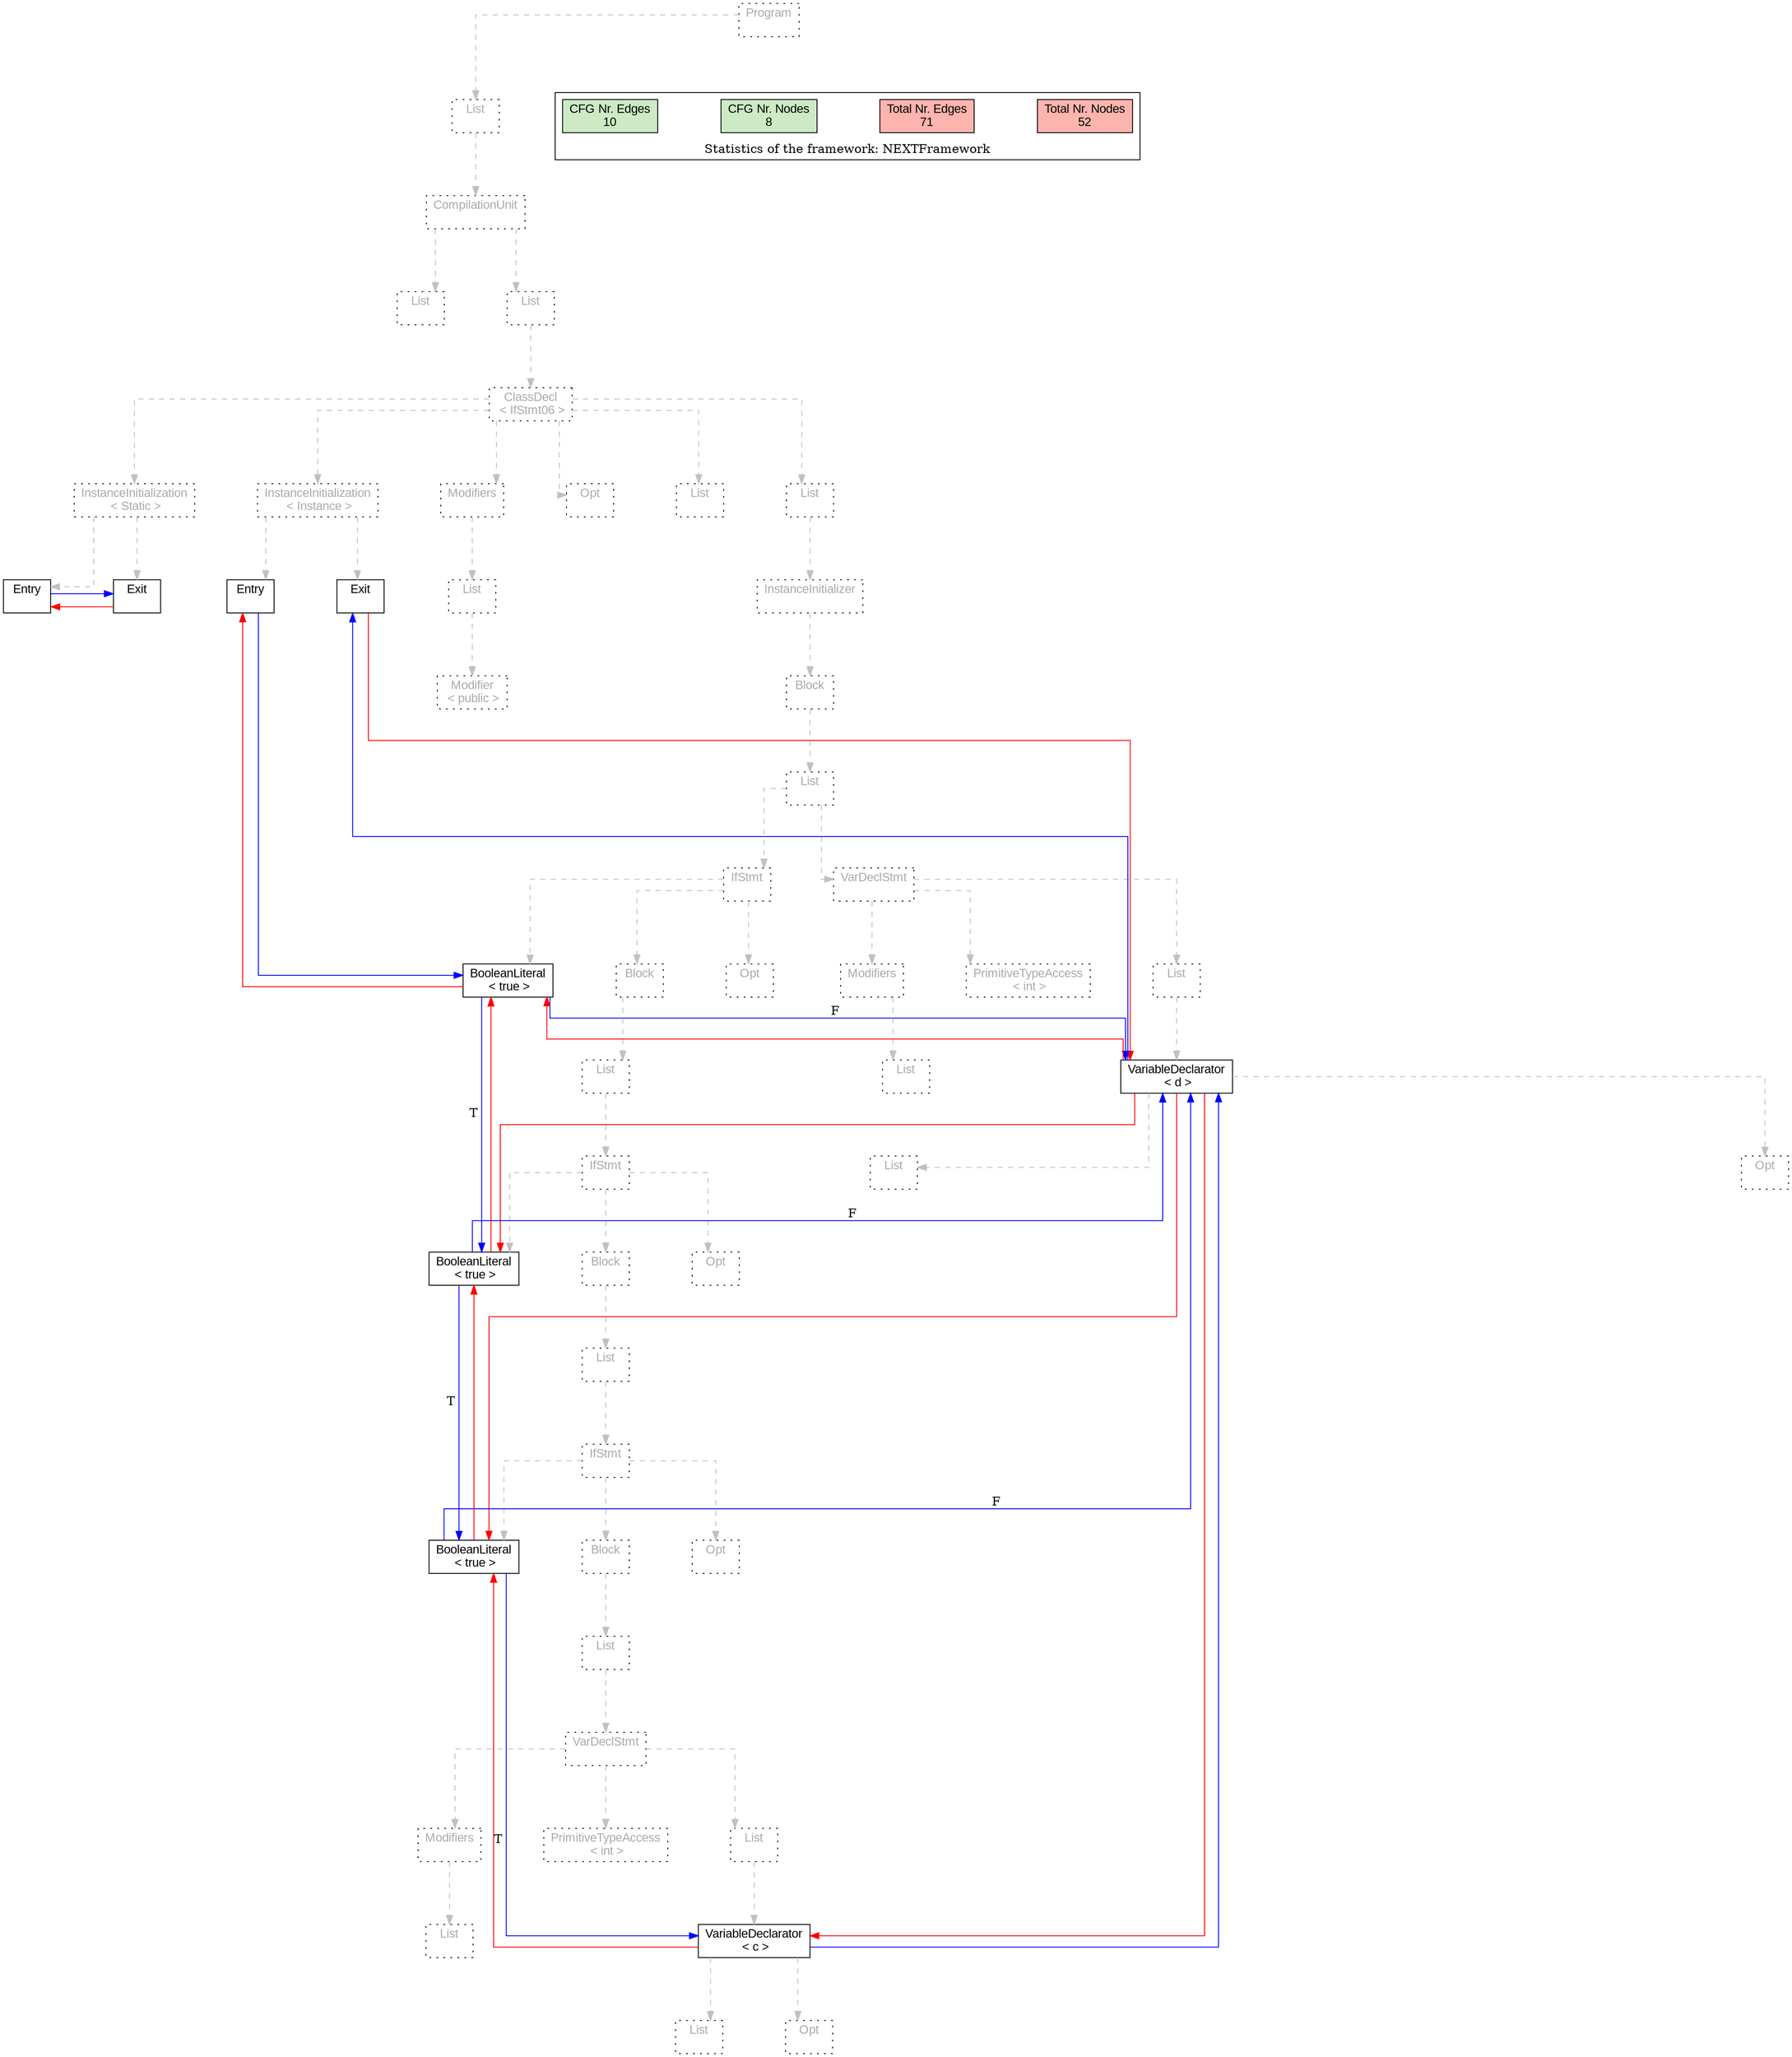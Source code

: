 digraph G {
graph [splines=ortho, nodesep="1", ranksep="1"]
node [shape=rect, fontname=Arial];
{ rank = same; "Program[0]"}
{ rank = same; "List[1]"}
{ rank = same; "CompilationUnit[2]"}
{ rank = same; "List[3]"; "List[4]"}
{ rank = same; "ClassDecl[5]"}
{ rank = same; "Modifiers[22]"; "Opt[25]"; "List[26]"; "List[27]"; "InstanceInitialization[6]"; "InstanceInitialization[14]"}
{ rank = same; "List[23]"; "InstanceInitializer[28]"; "Entry[7]"; "Exit[8]"; "Entry[15]"; "Exit[16]"}
{ rank = same; "Modifier[24]"; "Block[29]"}
{ rank = same; "List[30]"}
{ rank = same; "IfStmt[31]"; "VarDeclStmt[54]"}
{ rank = same; "BooleanLiteral[32]"; "Block[33]"; "Opt[53]"; "Modifiers[55]"; "PrimitiveTypeAccess[57]"; "List[58]"}
{ rank = same; "List[34]"; "List[56]"; "VariableDeclarator[59]"}
{ rank = same; "IfStmt[35]"; "List[60]"; "Opt[61]"}
{ rank = same; "BooleanLiteral[36]"; "Block[37]"; "Opt[52]"}
{ rank = same; "List[38]"}
{ rank = same; "IfStmt[39]"}
{ rank = same; "List[42]"}
{ rank = same; "BooleanLiteral[40]"; "Block[41]"; "Opt[51]"}
{ rank = same; "Modifiers[44]"; "PrimitiveTypeAccess[46]"; "List[47]"}
{ rank = same; "VarDeclStmt[43]"}
{ rank = same; "List[49]"; "Opt[50]"}
{ rank = same; "List[45]"; "VariableDeclarator[48]"}
"Program[0]" [label="Program\n ", style= dotted   fillcolor="#eeeeee" fontcolor="#aaaaaa"  ]
"List[1]" [label="List\n ", style= dotted   fillcolor="#eeeeee" fontcolor="#aaaaaa"  ]
"CompilationUnit[2]" [label="CompilationUnit\n ", style= dotted   fillcolor="#eeeeee" fontcolor="#aaaaaa"  ]
"List[3]" [label="List\n ", style= dotted   fillcolor="#eeeeee" fontcolor="#aaaaaa"  ]
"List[4]" [label="List\n ", style= dotted   fillcolor="#eeeeee" fontcolor="#aaaaaa"  ]
"ClassDecl[5]" [label="ClassDecl\n < IfStmt06 >", style= dotted   fillcolor="#eeeeee" fontcolor="#aaaaaa"  ]
"Modifiers[22]" [label="Modifiers\n ", style= dotted   fillcolor="#eeeeee" fontcolor="#aaaaaa"  ]
"List[23]" [label="List\n ", style= dotted   fillcolor="#eeeeee" fontcolor="#aaaaaa"  ]
"Modifier[24]" [label="Modifier\n < public >", style= dotted   fillcolor="#eeeeee" fontcolor="#aaaaaa"  ]
"Opt[25]" [label="Opt\n ", style= dotted   fillcolor="#eeeeee" fontcolor="#aaaaaa"  ]
"List[26]" [label="List\n ", style= dotted   fillcolor="#eeeeee" fontcolor="#aaaaaa"  ]
"List[27]" [label="List\n ", style= dotted   fillcolor="#eeeeee" fontcolor="#aaaaaa"  ]
"InstanceInitializer[28]" [label="InstanceInitializer\n ", style= dotted   fillcolor="#eeeeee" fontcolor="#aaaaaa"  ]
"Block[29]" [label="Block\n ", style= dotted   fillcolor="#eeeeee" fontcolor="#aaaaaa"  ]
"List[30]" [label="List\n ", style= dotted   fillcolor="#eeeeee" fontcolor="#aaaaaa"  ]
"IfStmt[31]" [label="IfStmt\n ", style= dotted   fillcolor="#eeeeee" fontcolor="#aaaaaa"  ]
"BooleanLiteral[32]" [label="BooleanLiteral\n < true >", fillcolor=white   style=filled  ]
"Block[33]" [label="Block\n ", style= dotted   fillcolor="#eeeeee" fontcolor="#aaaaaa"  ]
"List[34]" [label="List\n ", style= dotted   fillcolor="#eeeeee" fontcolor="#aaaaaa"  ]
"IfStmt[35]" [label="IfStmt\n ", style= dotted   fillcolor="#eeeeee" fontcolor="#aaaaaa"  ]
"BooleanLiteral[36]" [label="BooleanLiteral\n < true >", fillcolor=white   style=filled  ]
"Block[37]" [label="Block\n ", style= dotted   fillcolor="#eeeeee" fontcolor="#aaaaaa"  ]
"List[38]" [label="List\n ", style= dotted   fillcolor="#eeeeee" fontcolor="#aaaaaa"  ]
"IfStmt[39]" [label="IfStmt\n ", style= dotted   fillcolor="#eeeeee" fontcolor="#aaaaaa"  ]
"BooleanLiteral[40]" [label="BooleanLiteral\n < true >", fillcolor=white   style=filled  ]
"Block[41]" [label="Block\n ", style= dotted   fillcolor="#eeeeee" fontcolor="#aaaaaa"  ]
"List[42]" [label="List\n ", style= dotted   fillcolor="#eeeeee" fontcolor="#aaaaaa"  ]
"VarDeclStmt[43]" [label="VarDeclStmt\n ", style= dotted   fillcolor="#eeeeee" fontcolor="#aaaaaa"  ]
"Modifiers[44]" [label="Modifiers\n ", style= dotted   fillcolor="#eeeeee" fontcolor="#aaaaaa"  ]
"List[45]" [label="List\n ", style= dotted   fillcolor="#eeeeee" fontcolor="#aaaaaa"  ]
"PrimitiveTypeAccess[46]" [label="PrimitiveTypeAccess\n < int >", style= dotted   fillcolor="#eeeeee" fontcolor="#aaaaaa"  ]
"List[47]" [label="List\n ", style= dotted   fillcolor="#eeeeee" fontcolor="#aaaaaa"  ]
"VariableDeclarator[48]" [label="VariableDeclarator\n < c >", fillcolor=white   style=filled  ]
"List[49]" [label="List\n ", style= dotted   fillcolor="#eeeeee" fontcolor="#aaaaaa"  ]
"Opt[50]" [label="Opt\n ", style= dotted   fillcolor="#eeeeee" fontcolor="#aaaaaa"  ]
"Opt[51]" [label="Opt\n ", style= dotted   fillcolor="#eeeeee" fontcolor="#aaaaaa"  ]
"Opt[52]" [label="Opt\n ", style= dotted   fillcolor="#eeeeee" fontcolor="#aaaaaa"  ]
"Opt[53]" [label="Opt\n ", style= dotted   fillcolor="#eeeeee" fontcolor="#aaaaaa"  ]
"VarDeclStmt[54]" [label="VarDeclStmt\n ", style= dotted   fillcolor="#eeeeee" fontcolor="#aaaaaa"  ]
"Modifiers[55]" [label="Modifiers\n ", style= dotted   fillcolor="#eeeeee" fontcolor="#aaaaaa"  ]
"List[56]" [label="List\n ", style= dotted   fillcolor="#eeeeee" fontcolor="#aaaaaa"  ]
"PrimitiveTypeAccess[57]" [label="PrimitiveTypeAccess\n < int >", style= dotted   fillcolor="#eeeeee" fontcolor="#aaaaaa"  ]
"List[58]" [label="List\n ", style= dotted   fillcolor="#eeeeee" fontcolor="#aaaaaa"  ]
"VariableDeclarator[59]" [label="VariableDeclarator\n < d >", fillcolor=white   style=filled  ]
"List[60]" [label="List\n ", style= dotted   fillcolor="#eeeeee" fontcolor="#aaaaaa"  ]
"Opt[61]" [label="Opt\n ", style= dotted   fillcolor="#eeeeee" fontcolor="#aaaaaa"  ]
"InstanceInitialization[6]" [label="InstanceInitialization\n < Instance >", style= dotted   fillcolor="#eeeeee" fontcolor="#aaaaaa"  ]
"Entry[7]" [label="Entry\n ", fillcolor=white   style=filled  ]
"Exit[8]" [label="Exit\n ", fillcolor=white   style=filled  ]
"InstanceInitialization[14]" [label="InstanceInitialization\n < Static >", style= dotted   fillcolor="#eeeeee" fontcolor="#aaaaaa"  ]
"Entry[15]" [label="Entry\n ", fillcolor=white   style=filled  ]
"Exit[16]" [label="Exit\n ", fillcolor=white   style=filled  ]
"CompilationUnit[2]" -> "List[3]" [style=dashed, color=gray]
"List[23]" -> "Modifier[24]" [style=dashed, color=gray]
"Modifiers[22]" -> "List[23]" [style=dashed, color=gray]
"ClassDecl[5]" -> "Modifiers[22]" [style=dashed, color=gray]
"ClassDecl[5]" -> "Opt[25]" [style=dashed, color=gray]
"ClassDecl[5]" -> "List[26]" [style=dashed, color=gray]
"IfStmt[31]" -> "BooleanLiteral[32]" [style=dashed, color=gray]
"IfStmt[35]" -> "BooleanLiteral[36]" [style=dashed, color=gray]
"IfStmt[39]" -> "BooleanLiteral[40]" [style=dashed, color=gray]
"Modifiers[44]" -> "List[45]" [style=dashed, color=gray]
"VarDeclStmt[43]" -> "Modifiers[44]" [style=dashed, color=gray]
"VarDeclStmt[43]" -> "PrimitiveTypeAccess[46]" [style=dashed, color=gray]
"VariableDeclarator[48]" -> "List[49]" [style=dashed, color=gray]
"VariableDeclarator[48]" -> "Opt[50]" [style=dashed, color=gray]
"List[47]" -> "VariableDeclarator[48]" [style=dashed, color=gray]
"VarDeclStmt[43]" -> "List[47]" [style=dashed, color=gray]
"List[42]" -> "VarDeclStmt[43]" [style=dashed, color=gray]
"Block[41]" -> "List[42]" [style=dashed, color=gray]
"IfStmt[39]" -> "Block[41]" [style=dashed, color=gray]
"IfStmt[39]" -> "Opt[51]" [style=dashed, color=gray]
"List[38]" -> "IfStmt[39]" [style=dashed, color=gray]
"Block[37]" -> "List[38]" [style=dashed, color=gray]
"IfStmt[35]" -> "Block[37]" [style=dashed, color=gray]
"IfStmt[35]" -> "Opt[52]" [style=dashed, color=gray]
"List[34]" -> "IfStmt[35]" [style=dashed, color=gray]
"Block[33]" -> "List[34]" [style=dashed, color=gray]
"IfStmt[31]" -> "Block[33]" [style=dashed, color=gray]
"IfStmt[31]" -> "Opt[53]" [style=dashed, color=gray]
"List[30]" -> "IfStmt[31]" [style=dashed, color=gray]
"Modifiers[55]" -> "List[56]" [style=dashed, color=gray]
"VarDeclStmt[54]" -> "Modifiers[55]" [style=dashed, color=gray]
"VarDeclStmt[54]" -> "PrimitiveTypeAccess[57]" [style=dashed, color=gray]
"VariableDeclarator[59]" -> "List[60]" [style=dashed, color=gray]
"VariableDeclarator[59]" -> "Opt[61]" [style=dashed, color=gray]
"List[58]" -> "VariableDeclarator[59]" [style=dashed, color=gray]
"VarDeclStmt[54]" -> "List[58]" [style=dashed, color=gray]
"List[30]" -> "VarDeclStmt[54]" [style=dashed, color=gray]
"Block[29]" -> "List[30]" [style=dashed, color=gray]
"InstanceInitializer[28]" -> "Block[29]" [style=dashed, color=gray]
"List[27]" -> "InstanceInitializer[28]" [style=dashed, color=gray]
"ClassDecl[5]" -> "List[27]" [style=dashed, color=gray]
"InstanceInitialization[6]" -> "Entry[7]" [style=dashed, color=gray]
"InstanceInitialization[6]" -> "Exit[8]" [style=dashed, color=gray]
"InstanceInitialization[14]" -> "Entry[15]" [style=dashed, color=gray]
"InstanceInitialization[14]" -> "Exit[16]" [style=dashed, color=gray]
"ClassDecl[5]" -> "InstanceInitialization[6]" [style=dashed, color=gray]
"ClassDecl[5]" -> "InstanceInitialization[14]" [style=dashed, color=gray]
"List[4]" -> "ClassDecl[5]" [style=dashed, color=gray]
"CompilationUnit[2]" -> "List[4]" [style=dashed, color=gray]
"List[1]" -> "CompilationUnit[2]" [style=dashed, color=gray]
"Program[0]" -> "List[1]" [style=dashed, color=gray]
"Exit[16]" -> "Entry[15]" [color=red, constraint=false]
"Entry[15]" -> "Exit[16]" [color=blue, constraint=false, xlabel=" "] 
"Exit[8]" -> "VariableDeclarator[59]" [color=red, constraint=false]
"VariableDeclarator[59]" -> "Exit[8]" [color=blue, constraint=false, xlabel=" "] 
"VariableDeclarator[59]" -> "BooleanLiteral[32]" [color=red, constraint=false]
"VariableDeclarator[59]" -> "BooleanLiteral[36]" [color=red, constraint=false]
"VariableDeclarator[59]" -> "BooleanLiteral[40]" [color=red, constraint=false]
"VariableDeclarator[59]" -> "VariableDeclarator[48]" [color=red, constraint=false]
"VariableDeclarator[48]" -> "VariableDeclarator[59]" [color=blue, constraint=false, xlabel=" "] 
"VariableDeclarator[48]" -> "BooleanLiteral[40]" [color=red, constraint=false]
"BooleanLiteral[40]" -> "VariableDeclarator[48]" [color=blue, constraint=false, xlabel="T "] 
"BooleanLiteral[40]" -> "VariableDeclarator[59]" [color=blue, constraint=false, xlabel="F "] 
"BooleanLiteral[40]" -> "BooleanLiteral[36]" [color=red, constraint=false]
"BooleanLiteral[36]" -> "BooleanLiteral[40]" [color=blue, constraint=false, xlabel="T "] 
"BooleanLiteral[36]" -> "VariableDeclarator[59]" [color=blue, constraint=false, xlabel="F "] 
"BooleanLiteral[36]" -> "BooleanLiteral[32]" [color=red, constraint=false]
"BooleanLiteral[32]" -> "BooleanLiteral[36]" [color=blue, constraint=false, xlabel="T "] 
"BooleanLiteral[32]" -> "VariableDeclarator[59]" [color=blue, constraint=false, xlabel="F "] 
"BooleanLiteral[32]" -> "Entry[7]" [color=red, constraint=false]
"Entry[7]" -> "BooleanLiteral[32]" [color=blue, constraint=false, xlabel=" "] 
"List[3]" -> "List[4]" [style=invis]
"InstanceInitialization[14]" -> "InstanceInitialization[6]" -> "Modifiers[22]" -> "Opt[25]" -> "List[26]" -> "List[27]" [style=invis]
"IfStmt[31]" -> "VarDeclStmt[54]" [style=invis]
"BooleanLiteral[32]" -> "Block[33]" -> "Opt[53]" [style=invis]
"BooleanLiteral[36]" -> "Block[37]" -> "Opt[52]" [style=invis]
"BooleanLiteral[40]" -> "Block[41]" -> "Opt[51]" [style=invis]
"Modifiers[44]" -> "PrimitiveTypeAccess[46]" -> "List[47]" [style=invis]
"List[49]" -> "Opt[50]" [style=invis]
"Modifiers[55]" -> "PrimitiveTypeAccess[57]" -> "List[58]" [style=invis]
"List[60]" -> "Opt[61]" [style=invis]
"Entry[7]" -> "Exit[8]" [style=invis]
"Entry[15]" -> "Exit[16]" [style=invis]

subgraph cluster_legend {
{node [style=filled, fillcolor=1, colorscheme="pastel13"]
Nodes [label="Total Nr. Nodes
52", fillcolor=1]
Edges [label="Total Nr. Edges
71", fillcolor=1]
NodesCFG [label="CFG Nr. Nodes
8", fillcolor=3]
EdgesCFG [label="CFG Nr. Edges
10", fillcolor=3]
Nodes-> "Program[0]" -> NodesCFG  [style="invis"]
Edges -> "Program[0]" ->EdgesCFG [style="invis"]}
label = "Statistics of the framework: NEXTFramework"
style="solid"
ranksep=0.05
nodesep=0.01
labelloc = b
len=2
}}